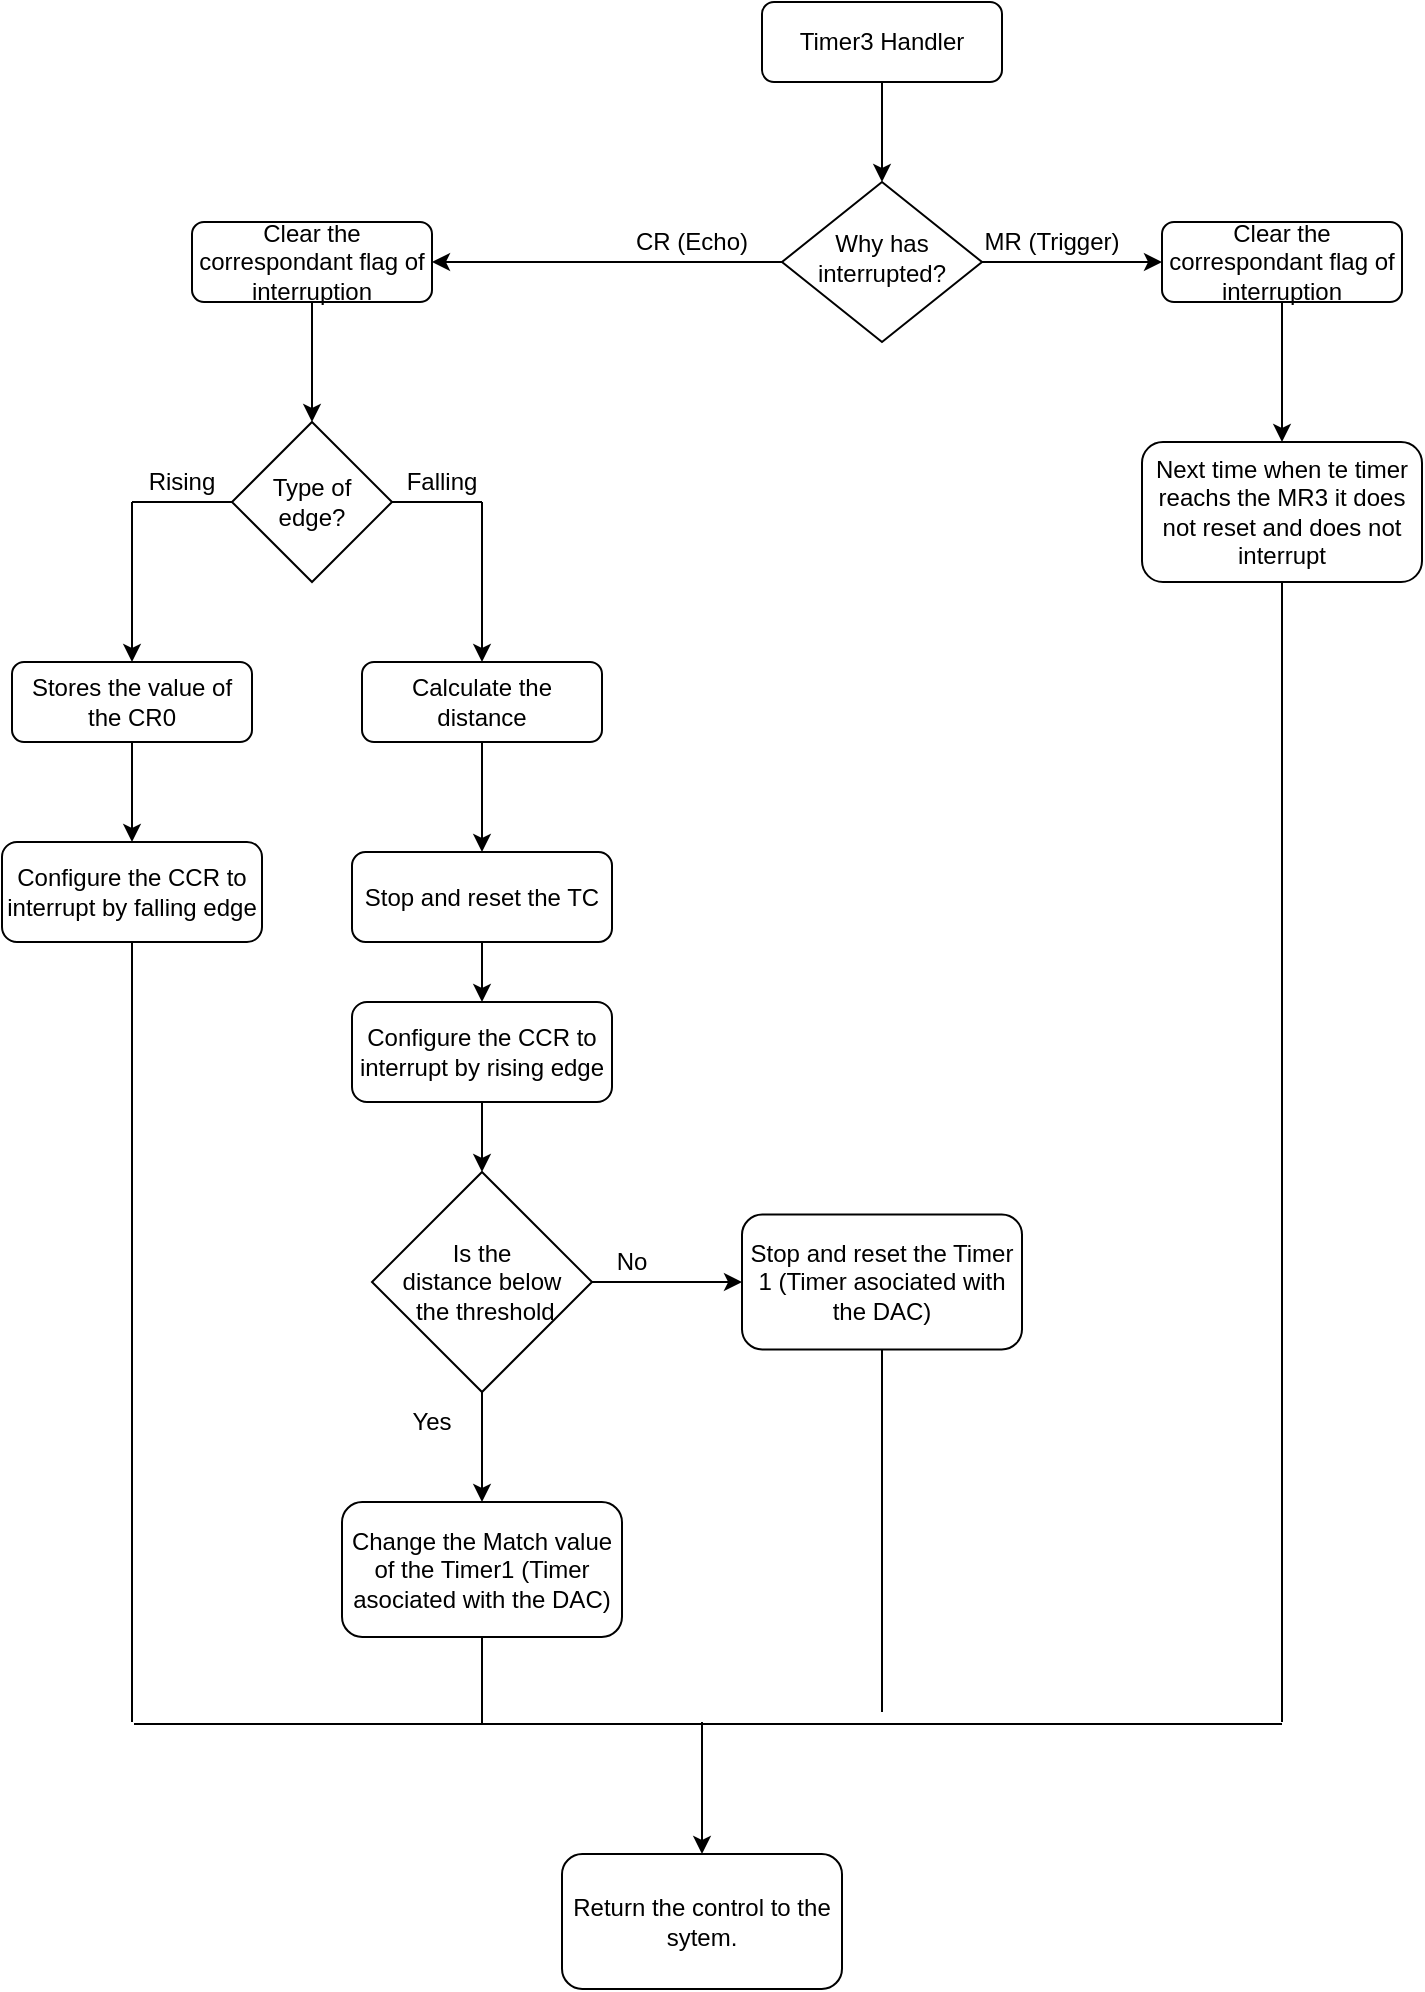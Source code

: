 <mxfile version="14.2.4" type="device"><diagram id="C5RBs43oDa-KdzZeNtuy" name="Page-1"><mxGraphModel dx="1422" dy="724" grid="1" gridSize="10" guides="1" tooltips="1" connect="1" arrows="1" fold="1" page="1" pageScale="1" pageWidth="827" pageHeight="1169" math="0" shadow="0"><root><mxCell id="WIyWlLk6GJQsqaUBKTNV-0"/><mxCell id="WIyWlLk6GJQsqaUBKTNV-1" parent="WIyWlLk6GJQsqaUBKTNV-0"/><mxCell id="ui6uYocQZeIVV6y3Kw44-0" value="" style="edgeStyle=orthogonalEdgeStyle;rounded=0;orthogonalLoop=1;jettySize=auto;html=1;" edge="1" parent="WIyWlLk6GJQsqaUBKTNV-1" source="WIyWlLk6GJQsqaUBKTNV-3" target="WIyWlLk6GJQsqaUBKTNV-6"><mxGeometry relative="1" as="geometry"/></mxCell><mxCell id="WIyWlLk6GJQsqaUBKTNV-3" value="Timer3 Handler" style="rounded=1;whiteSpace=wrap;html=1;fontSize=12;glass=0;strokeWidth=1;shadow=0;" parent="WIyWlLk6GJQsqaUBKTNV-1" vertex="1"><mxGeometry x="430" y="40" width="120" height="40" as="geometry"/></mxCell><mxCell id="ui6uYocQZeIVV6y3Kw44-19" value="" style="edgeStyle=orthogonalEdgeStyle;rounded=0;orthogonalLoop=1;jettySize=auto;html=1;" edge="1" parent="WIyWlLk6GJQsqaUBKTNV-1" source="WIyWlLk6GJQsqaUBKTNV-6" target="ui6uYocQZeIVV6y3Kw44-17"><mxGeometry relative="1" as="geometry"/></mxCell><mxCell id="WIyWlLk6GJQsqaUBKTNV-6" value="Why has interrupted?" style="rhombus;whiteSpace=wrap;html=1;shadow=0;fontFamily=Helvetica;fontSize=12;align=center;strokeWidth=1;spacing=6;spacingTop=-4;" parent="WIyWlLk6GJQsqaUBKTNV-1" vertex="1"><mxGeometry x="440" y="130" width="100" height="80" as="geometry"/></mxCell><mxCell id="ui6uYocQZeIVV6y3Kw44-1" value="" style="endArrow=classic;html=1;exitX=1;exitY=0.5;exitDx=0;exitDy=0;" edge="1" parent="WIyWlLk6GJQsqaUBKTNV-1" source="WIyWlLk6GJQsqaUBKTNV-6"><mxGeometry width="50" height="50" relative="1" as="geometry"><mxPoint x="620" y="320" as="sourcePoint"/><mxPoint x="630" y="170" as="targetPoint"/></mxGeometry></mxCell><mxCell id="ui6uYocQZeIVV6y3Kw44-6" value="" style="edgeStyle=orthogonalEdgeStyle;rounded=0;orthogonalLoop=1;jettySize=auto;html=1;" edge="1" parent="WIyWlLk6GJQsqaUBKTNV-1" source="ui6uYocQZeIVV6y3Kw44-3" target="ui6uYocQZeIVV6y3Kw44-5"><mxGeometry relative="1" as="geometry"/></mxCell><mxCell id="ui6uYocQZeIVV6y3Kw44-3" value="Clear the correspondant flag of interruption" style="rounded=1;whiteSpace=wrap;html=1;fontSize=12;glass=0;strokeWidth=1;shadow=0;" vertex="1" parent="WIyWlLk6GJQsqaUBKTNV-1"><mxGeometry x="630" y="150" width="120" height="40" as="geometry"/></mxCell><mxCell id="ui6uYocQZeIVV6y3Kw44-5" value="Next time when te timer reachs the MR3 it does not reset and does not interrupt" style="rounded=1;whiteSpace=wrap;html=1;fontSize=12;glass=0;strokeWidth=1;shadow=0;" vertex="1" parent="WIyWlLk6GJQsqaUBKTNV-1"><mxGeometry x="620" y="260" width="140" height="70" as="geometry"/></mxCell><mxCell id="ui6uYocQZeIVV6y3Kw44-7" value="MR (Trigger)" style="text;html=1;strokeColor=none;fillColor=none;align=center;verticalAlign=middle;whiteSpace=wrap;rounded=0;" vertex="1" parent="WIyWlLk6GJQsqaUBKTNV-1"><mxGeometry x="540" y="150" width="70" height="20" as="geometry"/></mxCell><mxCell id="ui6uYocQZeIVV6y3Kw44-8" value="Type of &lt;br&gt;edge?" style="rhombus;whiteSpace=wrap;html=1;" vertex="1" parent="WIyWlLk6GJQsqaUBKTNV-1"><mxGeometry x="165" y="250" width="80" height="80" as="geometry"/></mxCell><mxCell id="ui6uYocQZeIVV6y3Kw44-14" value="" style="edgeStyle=orthogonalEdgeStyle;rounded=0;orthogonalLoop=1;jettySize=auto;html=1;" edge="1" parent="WIyWlLk6GJQsqaUBKTNV-1" source="ui6uYocQZeIVV6y3Kw44-11" target="ui6uYocQZeIVV6y3Kw44-12"><mxGeometry relative="1" as="geometry"/></mxCell><mxCell id="ui6uYocQZeIVV6y3Kw44-11" value="Stores the value of the CR0" style="rounded=1;whiteSpace=wrap;html=1;fontSize=12;glass=0;strokeWidth=1;shadow=0;" vertex="1" parent="WIyWlLk6GJQsqaUBKTNV-1"><mxGeometry x="55" y="370" width="120" height="40" as="geometry"/></mxCell><mxCell id="ui6uYocQZeIVV6y3Kw44-12" value="Configure the CCR to interrupt by falling edge" style="rounded=1;whiteSpace=wrap;html=1;fontSize=12;glass=0;strokeWidth=1;shadow=0;" vertex="1" parent="WIyWlLk6GJQsqaUBKTNV-1"><mxGeometry x="50" y="460" width="130" height="50" as="geometry"/></mxCell><mxCell id="ui6uYocQZeIVV6y3Kw44-13" value="" style="endArrow=none;html=1;entryX=0;entryY=0.5;entryDx=0;entryDy=0;" edge="1" parent="WIyWlLk6GJQsqaUBKTNV-1" target="ui6uYocQZeIVV6y3Kw44-8"><mxGeometry width="50" height="50" relative="1" as="geometry"><mxPoint x="115" y="290" as="sourcePoint"/><mxPoint x="145" y="290" as="targetPoint"/></mxGeometry></mxCell><mxCell id="ui6uYocQZeIVV6y3Kw44-15" value="" style="endArrow=classic;html=1;entryX=0.5;entryY=0;entryDx=0;entryDy=0;" edge="1" parent="WIyWlLk6GJQsqaUBKTNV-1" target="ui6uYocQZeIVV6y3Kw44-11"><mxGeometry width="50" height="50" relative="1" as="geometry"><mxPoint x="115" y="290" as="sourcePoint"/><mxPoint x="145" y="320" as="targetPoint"/></mxGeometry></mxCell><mxCell id="ui6uYocQZeIVV6y3Kw44-20" value="" style="edgeStyle=orthogonalEdgeStyle;rounded=0;orthogonalLoop=1;jettySize=auto;html=1;" edge="1" parent="WIyWlLk6GJQsqaUBKTNV-1" source="ui6uYocQZeIVV6y3Kw44-17" target="ui6uYocQZeIVV6y3Kw44-8"><mxGeometry relative="1" as="geometry"/></mxCell><mxCell id="ui6uYocQZeIVV6y3Kw44-17" value="Clear the correspondant flag of interruption" style="rounded=1;whiteSpace=wrap;html=1;fontSize=12;glass=0;strokeWidth=1;shadow=0;" vertex="1" parent="WIyWlLk6GJQsqaUBKTNV-1"><mxGeometry x="145" y="150" width="120" height="40" as="geometry"/></mxCell><mxCell id="ui6uYocQZeIVV6y3Kw44-23" value="" style="edgeStyle=orthogonalEdgeStyle;rounded=0;orthogonalLoop=1;jettySize=auto;html=1;" edge="1" parent="WIyWlLk6GJQsqaUBKTNV-1" source="ui6uYocQZeIVV6y3Kw44-21" target="ui6uYocQZeIVV6y3Kw44-22"><mxGeometry relative="1" as="geometry"/></mxCell><mxCell id="ui6uYocQZeIVV6y3Kw44-21" value="Calculate the distance" style="rounded=1;whiteSpace=wrap;html=1;fontSize=12;glass=0;strokeWidth=1;shadow=0;" vertex="1" parent="WIyWlLk6GJQsqaUBKTNV-1"><mxGeometry x="230" y="370" width="120" height="40" as="geometry"/></mxCell><mxCell id="ui6uYocQZeIVV6y3Kw44-48" value="" style="edgeStyle=orthogonalEdgeStyle;rounded=0;orthogonalLoop=1;jettySize=auto;html=1;" edge="1" parent="WIyWlLk6GJQsqaUBKTNV-1" source="ui6uYocQZeIVV6y3Kw44-22" target="ui6uYocQZeIVV6y3Kw44-47"><mxGeometry relative="1" as="geometry"/></mxCell><mxCell id="ui6uYocQZeIVV6y3Kw44-22" value="Stop and reset the TC" style="rounded=1;whiteSpace=wrap;html=1;fontSize=12;glass=0;strokeWidth=1;shadow=0;" vertex="1" parent="WIyWlLk6GJQsqaUBKTNV-1"><mxGeometry x="225" y="465" width="130" height="45" as="geometry"/></mxCell><mxCell id="ui6uYocQZeIVV6y3Kw44-24" value="" style="endArrow=none;html=1;exitX=1;exitY=0.5;exitDx=0;exitDy=0;" edge="1" parent="WIyWlLk6GJQsqaUBKTNV-1" source="ui6uYocQZeIVV6y3Kw44-8"><mxGeometry width="50" height="50" relative="1" as="geometry"><mxPoint x="270" y="350" as="sourcePoint"/><mxPoint x="290" y="290" as="targetPoint"/></mxGeometry></mxCell><mxCell id="ui6uYocQZeIVV6y3Kw44-25" value="" style="endArrow=classic;html=1;entryX=0.5;entryY=0;entryDx=0;entryDy=0;" edge="1" parent="WIyWlLk6GJQsqaUBKTNV-1" target="ui6uYocQZeIVV6y3Kw44-21"><mxGeometry width="50" height="50" relative="1" as="geometry"><mxPoint x="290" y="290" as="sourcePoint"/><mxPoint x="470" y="360" as="targetPoint"/></mxGeometry></mxCell><mxCell id="ui6uYocQZeIVV6y3Kw44-33" value="" style="edgeStyle=orthogonalEdgeStyle;rounded=0;orthogonalLoop=1;jettySize=auto;html=1;" edge="1" parent="WIyWlLk6GJQsqaUBKTNV-1" source="ui6uYocQZeIVV6y3Kw44-26" target="ui6uYocQZeIVV6y3Kw44-32"><mxGeometry relative="1" as="geometry"/></mxCell><mxCell id="ui6uYocQZeIVV6y3Kw44-34" value="" style="edgeStyle=orthogonalEdgeStyle;rounded=0;orthogonalLoop=1;jettySize=auto;html=1;" edge="1" parent="WIyWlLk6GJQsqaUBKTNV-1" source="ui6uYocQZeIVV6y3Kw44-26" target="ui6uYocQZeIVV6y3Kw44-29"><mxGeometry relative="1" as="geometry"/></mxCell><mxCell id="ui6uYocQZeIVV6y3Kw44-26" value="Is the &lt;br&gt;distance below&lt;br&gt;&amp;nbsp;the threshold" style="rhombus;whiteSpace=wrap;html=1;" vertex="1" parent="WIyWlLk6GJQsqaUBKTNV-1"><mxGeometry x="235" y="625" width="110" height="110" as="geometry"/></mxCell><mxCell id="ui6uYocQZeIVV6y3Kw44-29" value="Stop and reset the Timer 1 (Timer asociated with the DAC)" style="rounded=1;whiteSpace=wrap;html=1;fontSize=12;glass=0;strokeWidth=1;shadow=0;" vertex="1" parent="WIyWlLk6GJQsqaUBKTNV-1"><mxGeometry x="420" y="646.25" width="140" height="67.5" as="geometry"/></mxCell><mxCell id="ui6uYocQZeIVV6y3Kw44-32" value="Change the Match value of the Timer1 (Timer asociated with the DAC)" style="rounded=1;whiteSpace=wrap;html=1;fontSize=12;glass=0;strokeWidth=1;shadow=0;" vertex="1" parent="WIyWlLk6GJQsqaUBKTNV-1"><mxGeometry x="220" y="790" width="140" height="67.5" as="geometry"/></mxCell><mxCell id="ui6uYocQZeIVV6y3Kw44-35" value="" style="endArrow=none;html=1;entryX=0.5;entryY=1;entryDx=0;entryDy=0;" edge="1" parent="WIyWlLk6GJQsqaUBKTNV-1" target="ui6uYocQZeIVV6y3Kw44-12"><mxGeometry width="50" height="50" relative="1" as="geometry"><mxPoint x="115" y="900" as="sourcePoint"/><mxPoint x="280" y="830" as="targetPoint"/></mxGeometry></mxCell><mxCell id="ui6uYocQZeIVV6y3Kw44-36" value="" style="endArrow=none;html=1;" edge="1" parent="WIyWlLk6GJQsqaUBKTNV-1"><mxGeometry width="50" height="50" relative="1" as="geometry"><mxPoint x="116" y="901" as="sourcePoint"/><mxPoint x="690" y="901" as="targetPoint"/></mxGeometry></mxCell><mxCell id="ui6uYocQZeIVV6y3Kw44-37" value="" style="endArrow=none;html=1;entryX=0.5;entryY=1;entryDx=0;entryDy=0;" edge="1" parent="WIyWlLk6GJQsqaUBKTNV-1" target="ui6uYocQZeIVV6y3Kw44-5"><mxGeometry width="50" height="50" relative="1" as="geometry"><mxPoint x="690" y="900" as="sourcePoint"/><mxPoint x="820" y="590" as="targetPoint"/></mxGeometry></mxCell><mxCell id="ui6uYocQZeIVV6y3Kw44-38" value="" style="endArrow=none;html=1;entryX=0.5;entryY=1;entryDx=0;entryDy=0;" edge="1" parent="WIyWlLk6GJQsqaUBKTNV-1" target="ui6uYocQZeIVV6y3Kw44-32"><mxGeometry width="50" height="50" relative="1" as="geometry"><mxPoint x="290" y="901" as="sourcePoint"/><mxPoint x="290" y="869.5" as="targetPoint"/></mxGeometry></mxCell><mxCell id="ui6uYocQZeIVV6y3Kw44-39" value="" style="endArrow=classic;html=1;" edge="1" parent="WIyWlLk6GJQsqaUBKTNV-1"><mxGeometry width="50" height="50" relative="1" as="geometry"><mxPoint x="400" y="900" as="sourcePoint"/><mxPoint x="400" y="966" as="targetPoint"/></mxGeometry></mxCell><mxCell id="ui6uYocQZeIVV6y3Kw44-40" value="Return the control to the sytem." style="rounded=1;whiteSpace=wrap;html=1;fontSize=12;glass=0;strokeWidth=1;shadow=0;" vertex="1" parent="WIyWlLk6GJQsqaUBKTNV-1"><mxGeometry x="330" y="966" width="140" height="67.5" as="geometry"/></mxCell><mxCell id="ui6uYocQZeIVV6y3Kw44-42" value="" style="endArrow=none;html=1;entryX=0.5;entryY=1;entryDx=0;entryDy=0;" edge="1" parent="WIyWlLk6GJQsqaUBKTNV-1" target="ui6uYocQZeIVV6y3Kw44-29"><mxGeometry width="50" height="50" relative="1" as="geometry"><mxPoint x="490" y="895" as="sourcePoint"/><mxPoint x="580" y="745" as="targetPoint"/></mxGeometry></mxCell><mxCell id="ui6uYocQZeIVV6y3Kw44-44" value="CR (Echo)" style="text;html=1;strokeColor=none;fillColor=none;align=center;verticalAlign=middle;whiteSpace=wrap;rounded=0;" vertex="1" parent="WIyWlLk6GJQsqaUBKTNV-1"><mxGeometry x="360" y="150" width="70" height="20" as="geometry"/></mxCell><mxCell id="ui6uYocQZeIVV6y3Kw44-45" value="Rising" style="text;html=1;strokeColor=none;fillColor=none;align=center;verticalAlign=middle;whiteSpace=wrap;rounded=0;" vertex="1" parent="WIyWlLk6GJQsqaUBKTNV-1"><mxGeometry x="105" y="270" width="70" height="20" as="geometry"/></mxCell><mxCell id="ui6uYocQZeIVV6y3Kw44-46" value="Falling" style="text;html=1;strokeColor=none;fillColor=none;align=center;verticalAlign=middle;whiteSpace=wrap;rounded=0;" vertex="1" parent="WIyWlLk6GJQsqaUBKTNV-1"><mxGeometry x="235" y="270" width="70" height="20" as="geometry"/></mxCell><mxCell id="ui6uYocQZeIVV6y3Kw44-47" value="Configure the CCR to interrupt by rising edge" style="rounded=1;whiteSpace=wrap;html=1;fontSize=12;glass=0;strokeWidth=1;shadow=0;" vertex="1" parent="WIyWlLk6GJQsqaUBKTNV-1"><mxGeometry x="225" y="540" width="130" height="50" as="geometry"/></mxCell><mxCell id="ui6uYocQZeIVV6y3Kw44-50" value="" style="endArrow=classic;html=1;exitX=0.5;exitY=1;exitDx=0;exitDy=0;entryX=0.5;entryY=0;entryDx=0;entryDy=0;" edge="1" parent="WIyWlLk6GJQsqaUBKTNV-1" source="ui6uYocQZeIVV6y3Kw44-47" target="ui6uYocQZeIVV6y3Kw44-26"><mxGeometry width="50" height="50" relative="1" as="geometry"><mxPoint x="490" y="590" as="sourcePoint"/><mxPoint x="540" y="540" as="targetPoint"/></mxGeometry></mxCell><mxCell id="ui6uYocQZeIVV6y3Kw44-51" value="Yes" style="text;html=1;strokeColor=none;fillColor=none;align=center;verticalAlign=middle;whiteSpace=wrap;rounded=0;" vertex="1" parent="WIyWlLk6GJQsqaUBKTNV-1"><mxGeometry x="230" y="740" width="70" height="20" as="geometry"/></mxCell><mxCell id="ui6uYocQZeIVV6y3Kw44-52" value="No" style="text;html=1;strokeColor=none;fillColor=none;align=center;verticalAlign=middle;whiteSpace=wrap;rounded=0;" vertex="1" parent="WIyWlLk6GJQsqaUBKTNV-1"><mxGeometry x="330" y="660" width="70" height="20" as="geometry"/></mxCell></root></mxGraphModel></diagram></mxfile>